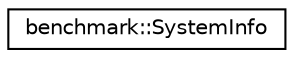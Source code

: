 digraph "Graphical Class Hierarchy"
{
 // LATEX_PDF_SIZE
  edge [fontname="Helvetica",fontsize="10",labelfontname="Helvetica",labelfontsize="10"];
  node [fontname="Helvetica",fontsize="10",shape=record];
  rankdir="LR";
  Node0 [label="benchmark::SystemInfo",height=0.2,width=0.4,color="black", fillcolor="white", style="filled",URL="$structbenchmark_1_1SystemInfo.html",tooltip=" "];
}
